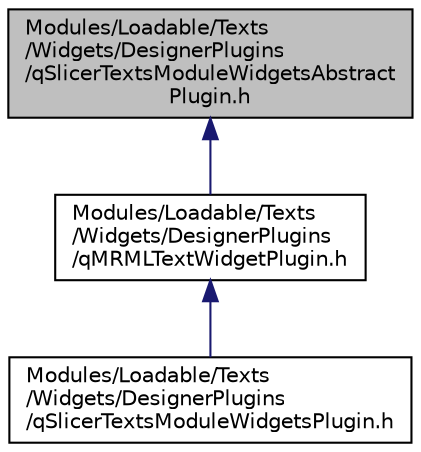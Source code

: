 digraph "Modules/Loadable/Texts/Widgets/DesignerPlugins/qSlicerTextsModuleWidgetsAbstractPlugin.h"
{
  bgcolor="transparent";
  edge [fontname="Helvetica",fontsize="10",labelfontname="Helvetica",labelfontsize="10"];
  node [fontname="Helvetica",fontsize="10",shape=record];
  Node4 [label="Modules/Loadable/Texts\l/Widgets/DesignerPlugins\l/qSlicerTextsModuleWidgetsAbstract\lPlugin.h",height=0.2,width=0.4,color="black", fillcolor="grey75", style="filled", fontcolor="black"];
  Node4 -> Node5 [dir="back",color="midnightblue",fontsize="10",style="solid",fontname="Helvetica"];
  Node5 [label="Modules/Loadable/Texts\l/Widgets/DesignerPlugins\l/qMRMLTextWidgetPlugin.h",height=0.2,width=0.4,color="black",URL="$qMRMLTextWidgetPlugin_8h.html"];
  Node5 -> Node6 [dir="back",color="midnightblue",fontsize="10",style="solid",fontname="Helvetica"];
  Node6 [label="Modules/Loadable/Texts\l/Widgets/DesignerPlugins\l/qSlicerTextsModuleWidgetsPlugin.h",height=0.2,width=0.4,color="black",URL="$qSlicerTextsModuleWidgetsPlugin_8h.html"];
}
